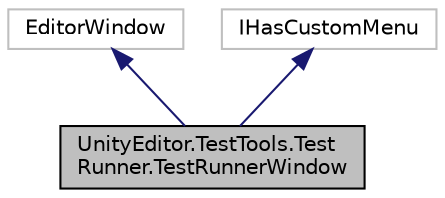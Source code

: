digraph "UnityEditor.TestTools.TestRunner.TestRunnerWindow"
{
 // LATEX_PDF_SIZE
  edge [fontname="Helvetica",fontsize="10",labelfontname="Helvetica",labelfontsize="10"];
  node [fontname="Helvetica",fontsize="10",shape=record];
  Node1 [label="UnityEditor.TestTools.Test\lRunner.TestRunnerWindow",height=0.2,width=0.4,color="black", fillcolor="grey75", style="filled", fontcolor="black",tooltip="The TestRunnerWindow class is repsonsible for drawing the Test Runner window."];
  Node2 -> Node1 [dir="back",color="midnightblue",fontsize="10",style="solid",fontname="Helvetica"];
  Node2 [label="EditorWindow",height=0.2,width=0.4,color="grey75", fillcolor="white", style="filled",tooltip=" "];
  Node3 -> Node1 [dir="back",color="midnightblue",fontsize="10",style="solid",fontname="Helvetica"];
  Node3 [label="IHasCustomMenu",height=0.2,width=0.4,color="grey75", fillcolor="white", style="filled",tooltip=" "];
}
